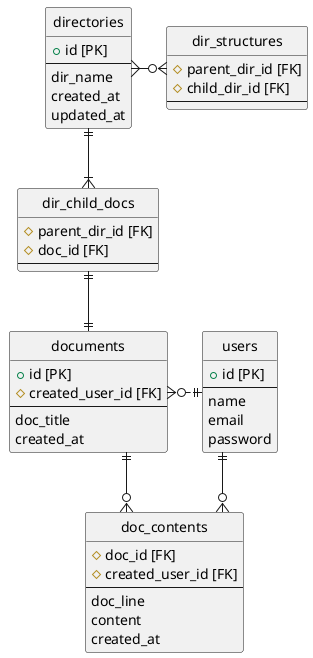 @startuml

hide circle
skinparam linetype ortho

' ドキュメントマスタ
entity "documents" {
  + id [PK]
  # created_user_id [FK]
  --
  doc_title  /'ドキュメントのタイトル'/
  created_at /'作成日'/
}

' ディレクトリマスタ
entity "directories" {
  + id [PK]
  --
  dir_name   /'ディレクトリ名'/
  created_at /'作成日'/
  updated_at /'更新日'/ 
}

' ユーザーマスタ
entity "users" {
  + id [PK]
  --
  name
  email
  password
}

' ディレクトリ構造
entity "dir_structures" {
  # parent_dir_id [FK] /'親ディレクトリID'/
  # child_dir_id [FK]  /'子ディレクトリID'/
  --
}

' ディレクトリ内のドキュメント
entity "dir_child_docs" {
  # parent_dir_id [FK] /'親ディレクトリID'/
  # doc_id [FK]        /'ドキュメントID'/
  --
}

' ドキュメント内容
entity "doc_contents" {
  # doc_id [FK]
  # created_user_id [FK]
  --
  doc_line   /'行数'/
  content    /'内容'/
  created_at /'作成日'/
} 


directories }-r-o{ dir_structures
directories ||-d-|{ dir_child_docs
dir_child_docs ||-d-|| documents
documents ||-d-o{ doc_contents
documents }o.r.|| users
users ||--o{ doc_contents
@enduml
